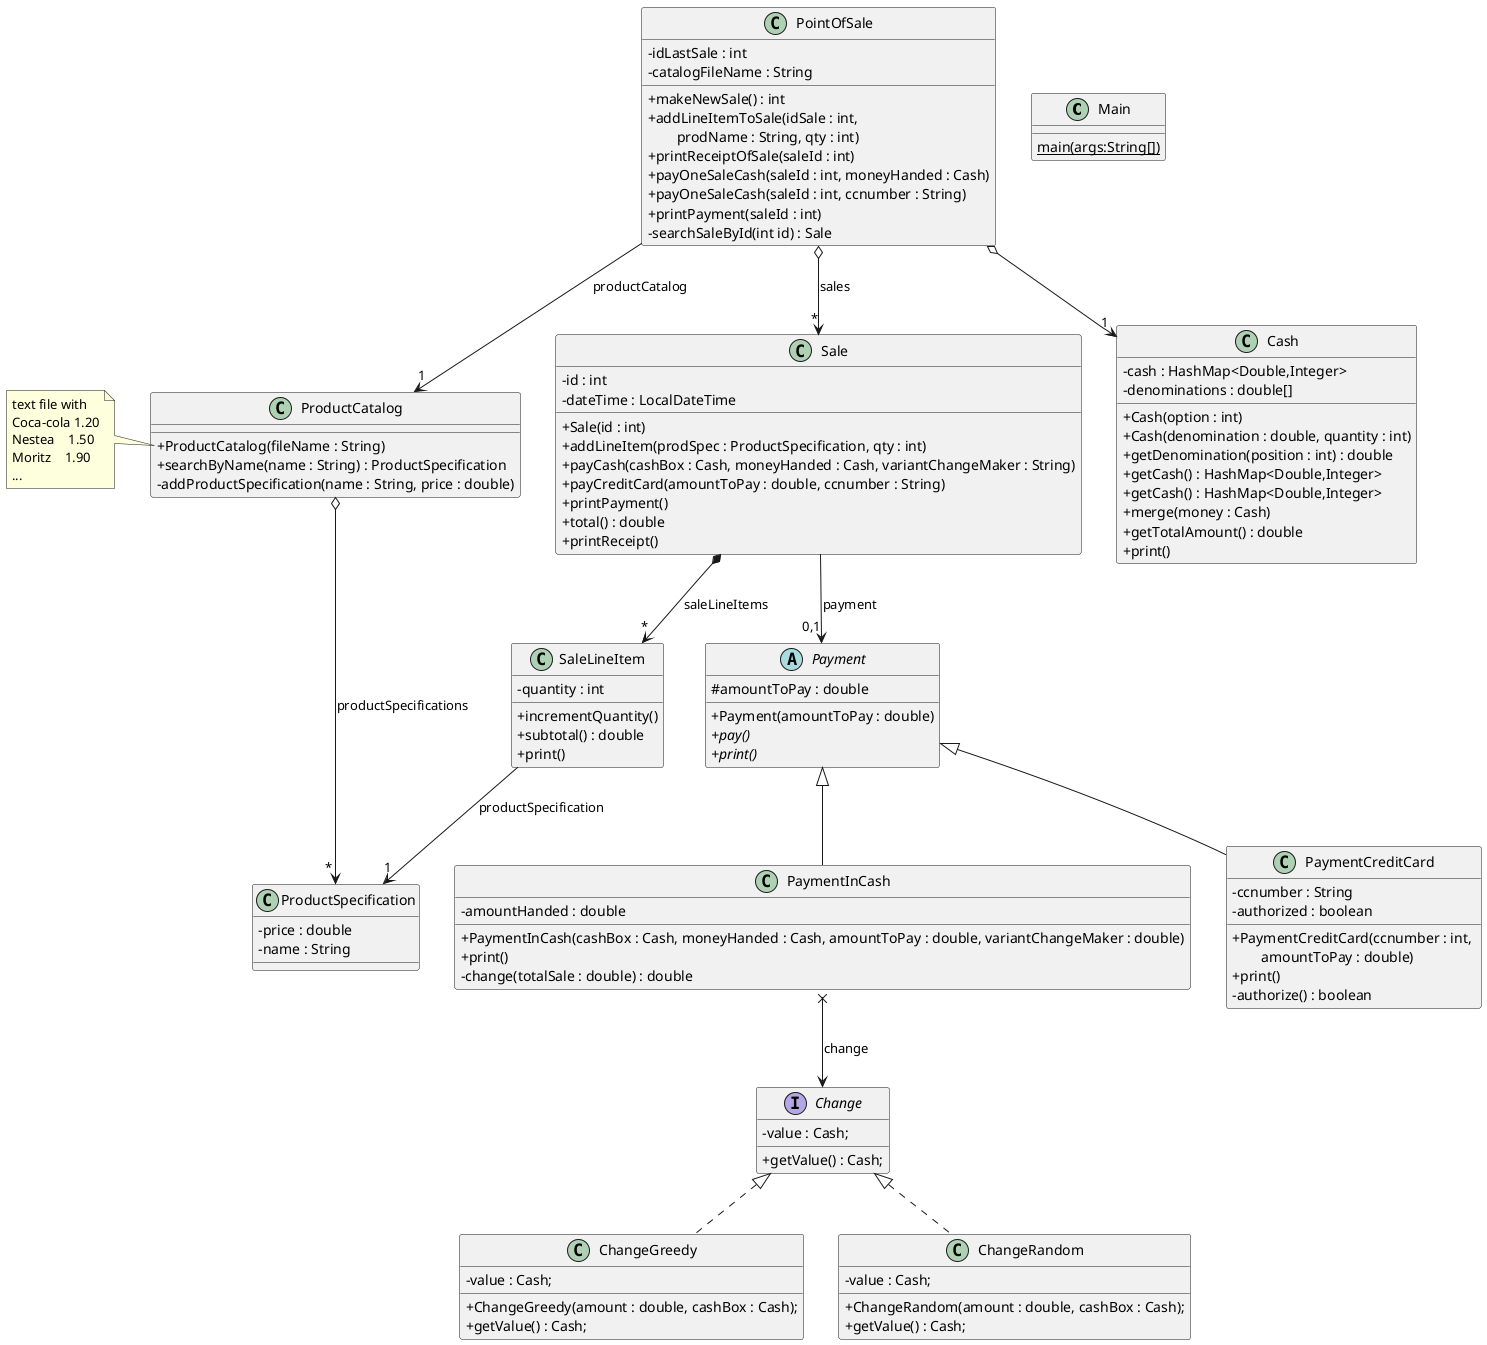 @startuml
'https://plantuml.com/class-diagram
skinparam classAttributeIconSize 0

class Main {
{static} main(args:String[])
}

class PointOfSale {
- idLastSale : int
- catalogFileName : String
+ makeNewSale() : int
+ addLineItemToSale(idSale : int, \n\tprodName : String, qty : int)
+ printReceiptOfSale(saleId : int)
+ payOneSaleCash(saleId : int, moneyHanded : Cash)
+ payOneSaleCash(saleId : int, ccnumber : String)
+ printPayment(saleId : int)
- searchSaleById(int id) : Sale
}

class ProductCatalog {
+ ProductCatalog(fileName : String)
+ searchByName(name : String) : ProductSpecification
- addProductSpecification(name : String, price : double)
}

note left of ProductCatalog::ProductCatalog {
text file with
Coca-cola 1.20
Nestea    1.50
Moritz    1.90
...
}

class ProductSpecification {
- price : double
- name : String
}

class Sale {
- id : int
- dateTime : LocalDateTime
+ Sale(id : int)
+ addLineItem(prodSpec : ProductSpecification, qty : int)
+ payCash(cashBox : Cash, moneyHanded : Cash, variantChangeMaker : String)
+ payCreditCard(amountToPay : double, ccnumber : String)
+ printPayment()
+ total() : double
+ printReceipt()

}

class SaleLineItem {
- quantity : int
+ incrementQuantity()
+ subtotal() : double
+ print()
}

abstract class Payment {
  # amountToPay : double
  + Payment(amountToPay : double)
  + {abstract} pay()
  + {abstract} print()
}

class PaymentInCash extends Payment {
  - amountHanded : double
  + PaymentInCash(cashBox : Cash, moneyHanded : Cash, amountToPay : double, variantChangeMaker : double)
  + print()
  - change(totalSale : double) : double
}

Sale --> "0,1" Payment : payment


class PaymentCreditCard extends Payment {
  - ccnumber : String
  - authorized : boolean  
  + PaymentCreditCard(ccnumber : int, \n\tamountToPay : double)
  + print()
  - authorize() : boolean
}

interface Change {
    - value : Cash;
    + getValue() : Cash;
}

class ChangeGreedy implements Change {
    - value : Cash;
    + ChangeGreedy(amount : double, cashBox : Cash);
    + getValue() : Cash;
}

class ChangeRandom implements Change {
    - value : Cash;
    + ChangeRandom(amount : double, cashBox : Cash);
    + getValue() : Cash;
}

class Cash {
    - cash : HashMap<Double,Integer>
    - denominations : double[]
    + Cash(option : int)
    + Cash(denomination : double, quantity : int)
    + getDenomination(position : int) : double
    + getCash() : HashMap<Double,Integer>
    + getCash() : HashMap<Double,Integer>
    + merge(money : Cash)
    + getTotalAmount() : double
    + print()
}

PointOfSale o--> "*" Sale : sales
Sale *--> "*" SaleLineItem : saleLineItems
SaleLineItem --> "1" ProductSpecification : productSpecification
PointOfSale --> "1" ProductCatalog : productCatalog
ProductCatalog o--> " * " ProductSpecification : productSpecifications
PaymentInCash x--> Change : change
PointOfSale o--> "1" Cash

@enduml